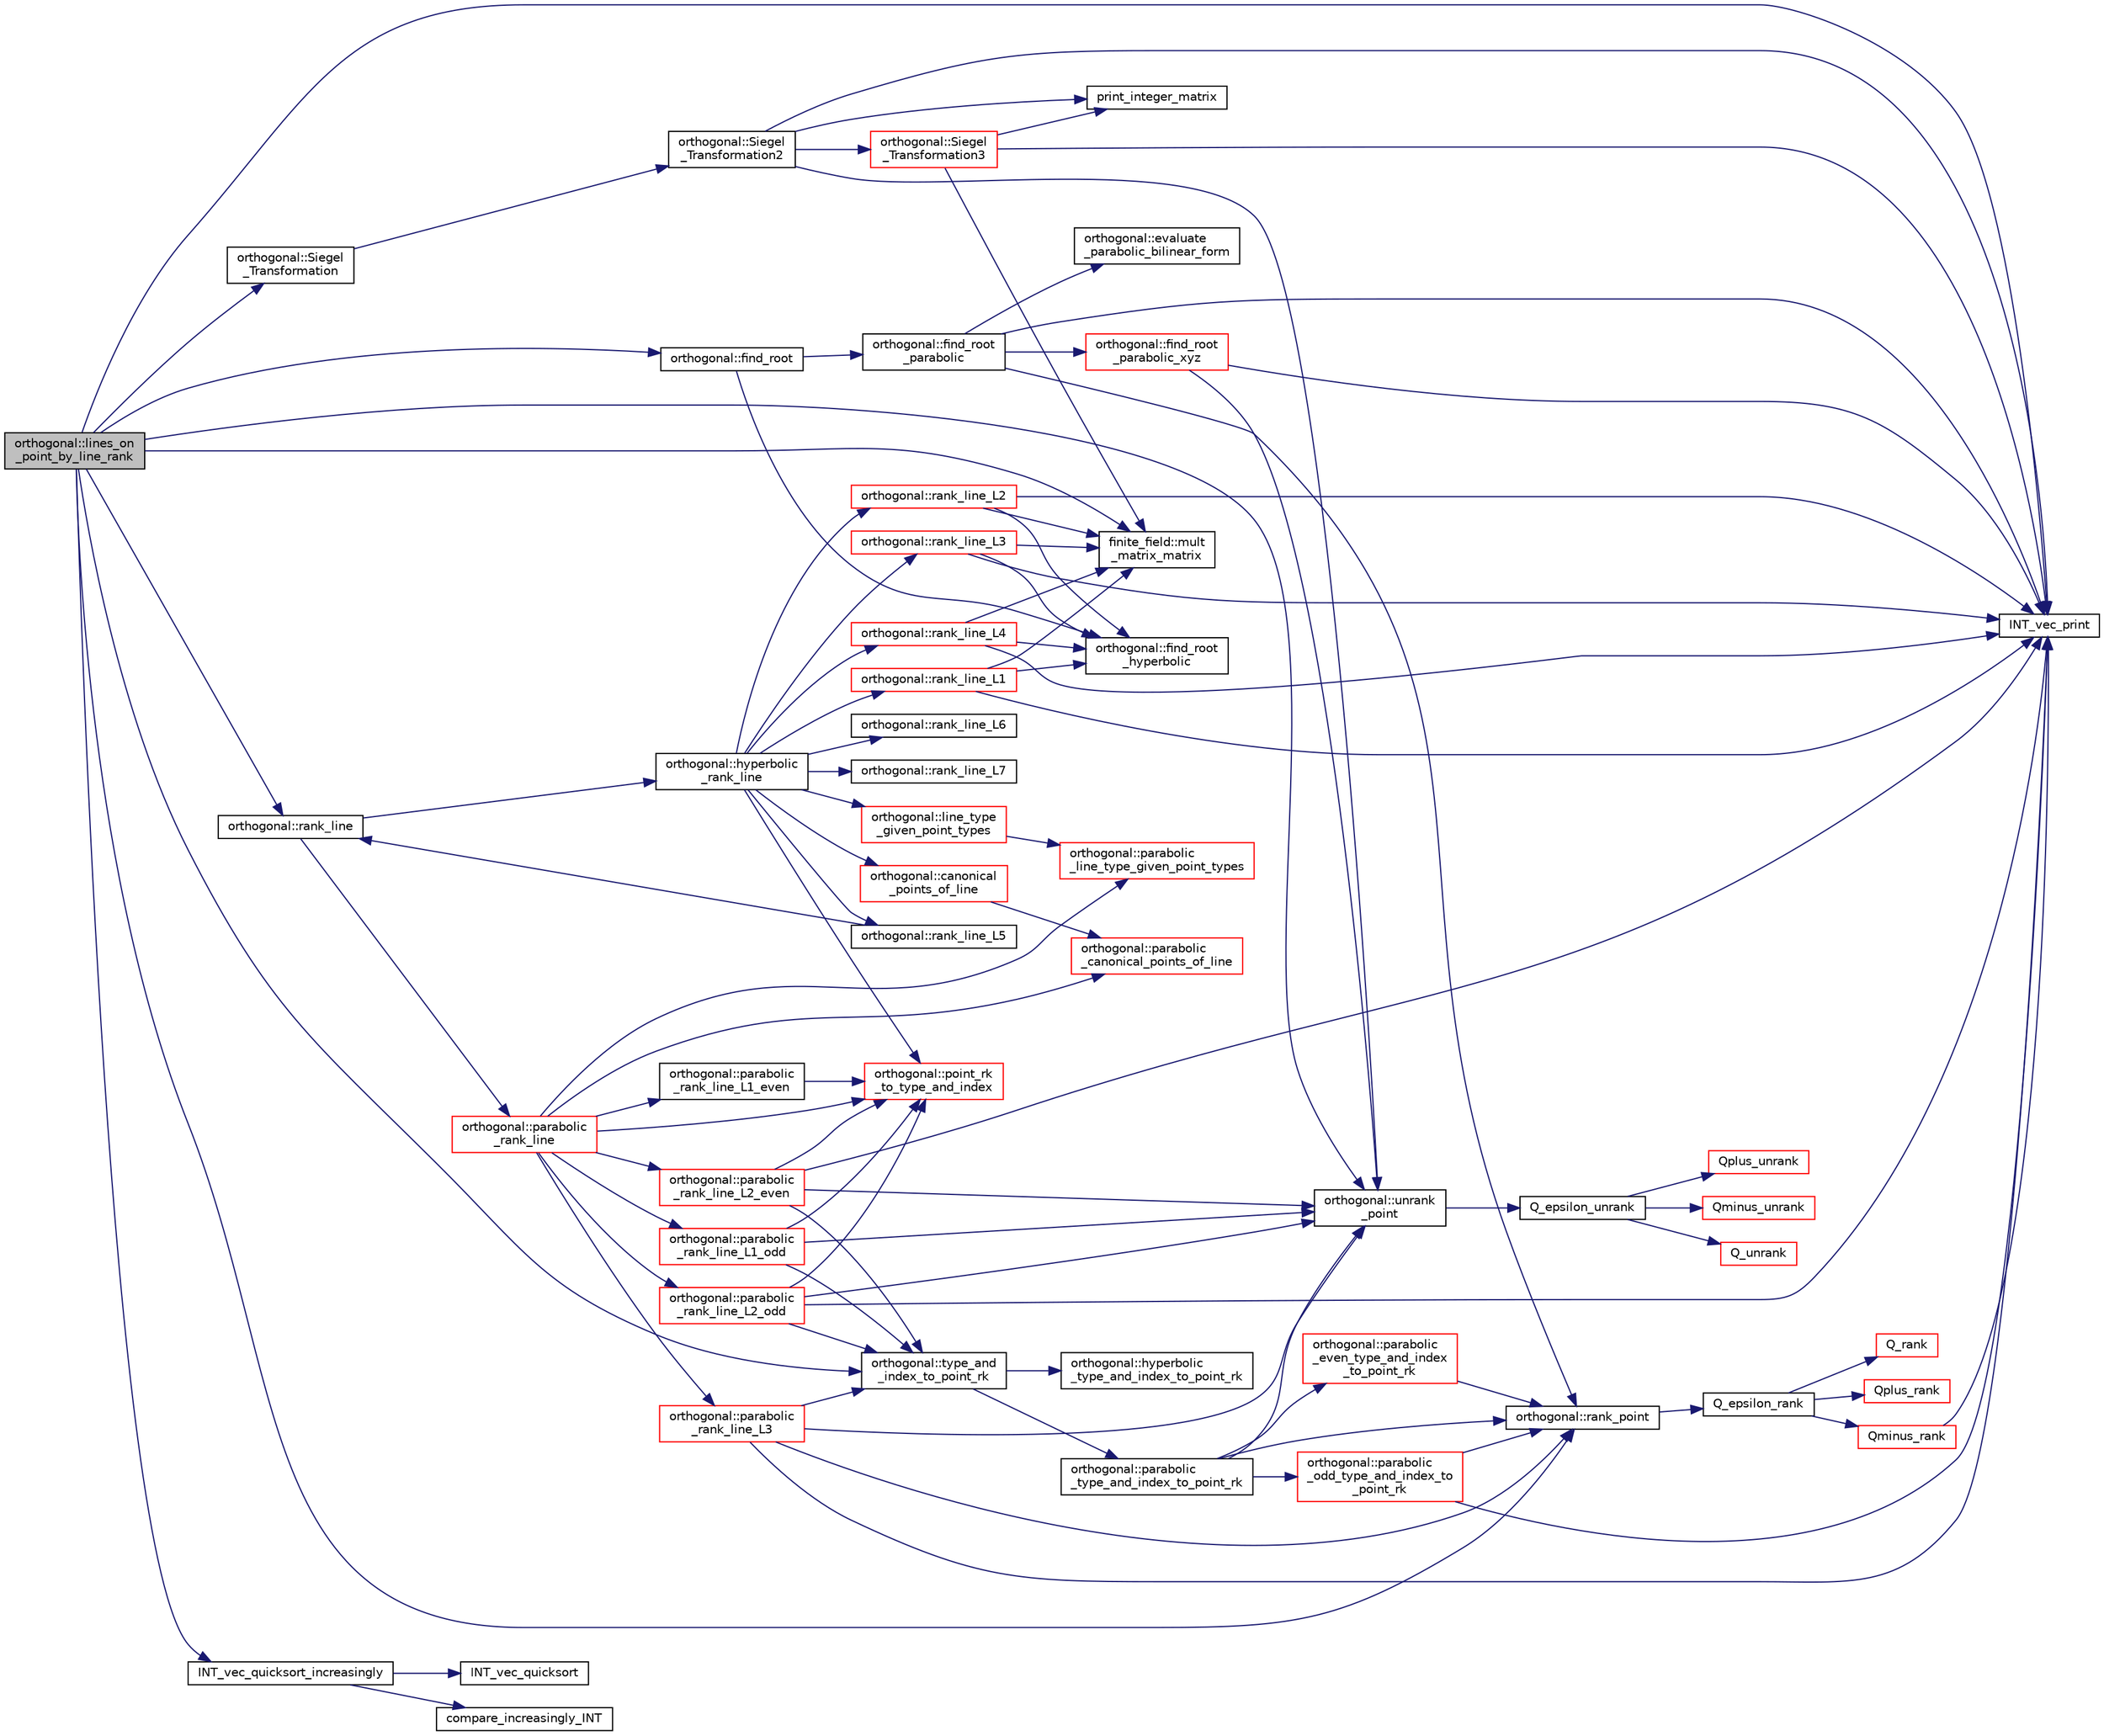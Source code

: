 digraph "orthogonal::lines_on_point_by_line_rank"
{
  edge [fontname="Helvetica",fontsize="10",labelfontname="Helvetica",labelfontsize="10"];
  node [fontname="Helvetica",fontsize="10",shape=record];
  rankdir="LR";
  Node11227 [label="orthogonal::lines_on\l_point_by_line_rank",height=0.2,width=0.4,color="black", fillcolor="grey75", style="filled", fontcolor="black"];
  Node11227 -> Node11228 [color="midnightblue",fontsize="10",style="solid",fontname="Helvetica"];
  Node11228 [label="orthogonal::type_and\l_index_to_point_rk",height=0.2,width=0.4,color="black", fillcolor="white", style="filled",URL="$d7/daa/classorthogonal.html#a319ef460cdfe3247d336c3fb482901eb"];
  Node11228 -> Node11229 [color="midnightblue",fontsize="10",style="solid",fontname="Helvetica"];
  Node11229 [label="orthogonal::hyperbolic\l_type_and_index_to_point_rk",height=0.2,width=0.4,color="black", fillcolor="white", style="filled",URL="$d7/daa/classorthogonal.html#af31cd843ff2e6eb4fe1ba9c49e62d1b8"];
  Node11228 -> Node11230 [color="midnightblue",fontsize="10",style="solid",fontname="Helvetica"];
  Node11230 [label="orthogonal::parabolic\l_type_and_index_to_point_rk",height=0.2,width=0.4,color="black", fillcolor="white", style="filled",URL="$d7/daa/classorthogonal.html#a67c316cf01b382762e6ac372f522d106"];
  Node11230 -> Node11231 [color="midnightblue",fontsize="10",style="solid",fontname="Helvetica"];
  Node11231 [label="orthogonal::unrank\l_point",height=0.2,width=0.4,color="black", fillcolor="white", style="filled",URL="$d7/daa/classorthogonal.html#ab655117100f7c66c19817b84ac5ac0a0"];
  Node11231 -> Node11232 [color="midnightblue",fontsize="10",style="solid",fontname="Helvetica"];
  Node11232 [label="Q_epsilon_unrank",height=0.2,width=0.4,color="black", fillcolor="white", style="filled",URL="$d4/d67/geometry_8h.html#af162c4d30d4a6528299e37551c353e7b"];
  Node11232 -> Node11233 [color="midnightblue",fontsize="10",style="solid",fontname="Helvetica"];
  Node11233 [label="Q_unrank",height=0.2,width=0.4,color="red", fillcolor="white", style="filled",URL="$db/da0/lib_2foundations_2geometry_2orthogonal__points_8_c.html#a6d02923d5b54ef796934e753e6f5b65b"];
  Node11232 -> Node11251 [color="midnightblue",fontsize="10",style="solid",fontname="Helvetica"];
  Node11251 [label="Qplus_unrank",height=0.2,width=0.4,color="red", fillcolor="white", style="filled",URL="$db/da0/lib_2foundations_2geometry_2orthogonal__points_8_c.html#ad50512edd586919700e033744b4a03c8"];
  Node11232 -> Node11252 [color="midnightblue",fontsize="10",style="solid",fontname="Helvetica"];
  Node11252 [label="Qminus_unrank",height=0.2,width=0.4,color="red", fillcolor="white", style="filled",URL="$db/da0/lib_2foundations_2geometry_2orthogonal__points_8_c.html#ac2dd18f435ab479095b836a483c12c7d"];
  Node11230 -> Node11253 [color="midnightblue",fontsize="10",style="solid",fontname="Helvetica"];
  Node11253 [label="orthogonal::rank_point",height=0.2,width=0.4,color="black", fillcolor="white", style="filled",URL="$d7/daa/classorthogonal.html#adb4f1528590a804b3c011a68c9ebf655"];
  Node11253 -> Node11254 [color="midnightblue",fontsize="10",style="solid",fontname="Helvetica"];
  Node11254 [label="Q_epsilon_rank",height=0.2,width=0.4,color="black", fillcolor="white", style="filled",URL="$d4/d67/geometry_8h.html#a0949e1151174e2988aa697cb31942e97"];
  Node11254 -> Node11255 [color="midnightblue",fontsize="10",style="solid",fontname="Helvetica"];
  Node11255 [label="Q_rank",height=0.2,width=0.4,color="red", fillcolor="white", style="filled",URL="$db/da0/lib_2foundations_2geometry_2orthogonal__points_8_c.html#ad2671f4db3224df1e22494b9d946375e"];
  Node11254 -> Node11271 [color="midnightblue",fontsize="10",style="solid",fontname="Helvetica"];
  Node11271 [label="Qplus_rank",height=0.2,width=0.4,color="red", fillcolor="white", style="filled",URL="$db/da0/lib_2foundations_2geometry_2orthogonal__points_8_c.html#aaa1be357d007a845ce2866169d63afb7"];
  Node11254 -> Node11272 [color="midnightblue",fontsize="10",style="solid",fontname="Helvetica"];
  Node11272 [label="Qminus_rank",height=0.2,width=0.4,color="red", fillcolor="white", style="filled",URL="$db/da0/lib_2foundations_2geometry_2orthogonal__points_8_c.html#aec3e3dad3c2c12fa081edab0af2cb91a"];
  Node11272 -> Node11261 [color="midnightblue",fontsize="10",style="solid",fontname="Helvetica"];
  Node11261 [label="INT_vec_print",height=0.2,width=0.4,color="black", fillcolor="white", style="filled",URL="$df/dbf/sajeeb_8_c.html#a79a5901af0b47dd0d694109543c027fe"];
  Node11230 -> Node11274 [color="midnightblue",fontsize="10",style="solid",fontname="Helvetica"];
  Node11274 [label="orthogonal::parabolic\l_even_type_and_index\l_to_point_rk",height=0.2,width=0.4,color="red", fillcolor="white", style="filled",URL="$d7/daa/classorthogonal.html#af43894039e8c5a8039f52b93dfa3ff77"];
  Node11274 -> Node11253 [color="midnightblue",fontsize="10",style="solid",fontname="Helvetica"];
  Node11230 -> Node11287 [color="midnightblue",fontsize="10",style="solid",fontname="Helvetica"];
  Node11287 [label="orthogonal::parabolic\l_odd_type_and_index_to\l_point_rk",height=0.2,width=0.4,color="red", fillcolor="white", style="filled",URL="$d7/daa/classorthogonal.html#aac70113614b52601e38b3ce8cbffbc9a"];
  Node11287 -> Node11261 [color="midnightblue",fontsize="10",style="solid",fontname="Helvetica"];
  Node11287 -> Node11253 [color="midnightblue",fontsize="10",style="solid",fontname="Helvetica"];
  Node11227 -> Node11231 [color="midnightblue",fontsize="10",style="solid",fontname="Helvetica"];
  Node11227 -> Node11291 [color="midnightblue",fontsize="10",style="solid",fontname="Helvetica"];
  Node11291 [label="orthogonal::find_root",height=0.2,width=0.4,color="black", fillcolor="white", style="filled",URL="$d7/daa/classorthogonal.html#a7cad6e763a1f49ab5e372a26f5cdf247"];
  Node11291 -> Node11292 [color="midnightblue",fontsize="10",style="solid",fontname="Helvetica"];
  Node11292 [label="orthogonal::find_root\l_hyperbolic",height=0.2,width=0.4,color="black", fillcolor="white", style="filled",URL="$d7/daa/classorthogonal.html#a4cb66d7aec283cd032a99cb9b2b9992d"];
  Node11291 -> Node11293 [color="midnightblue",fontsize="10",style="solid",fontname="Helvetica"];
  Node11293 [label="orthogonal::find_root\l_parabolic",height=0.2,width=0.4,color="black", fillcolor="white", style="filled",URL="$d7/daa/classorthogonal.html#a2e4453bb31692707f8a9e8b660b2e136"];
  Node11293 -> Node11294 [color="midnightblue",fontsize="10",style="solid",fontname="Helvetica"];
  Node11294 [label="orthogonal::find_root\l_parabolic_xyz",height=0.2,width=0.4,color="red", fillcolor="white", style="filled",URL="$d7/daa/classorthogonal.html#a17dba83065c664a7d174c4693e87493b"];
  Node11294 -> Node11231 [color="midnightblue",fontsize="10",style="solid",fontname="Helvetica"];
  Node11294 -> Node11261 [color="midnightblue",fontsize="10",style="solid",fontname="Helvetica"];
  Node11293 -> Node11261 [color="midnightblue",fontsize="10",style="solid",fontname="Helvetica"];
  Node11293 -> Node11295 [color="midnightblue",fontsize="10",style="solid",fontname="Helvetica"];
  Node11295 [label="orthogonal::evaluate\l_parabolic_bilinear_form",height=0.2,width=0.4,color="black", fillcolor="white", style="filled",URL="$d7/daa/classorthogonal.html#a8ee79da4c853cd384a0028cbebbbe0ee"];
  Node11293 -> Node11253 [color="midnightblue",fontsize="10",style="solid",fontname="Helvetica"];
  Node11227 -> Node11296 [color="midnightblue",fontsize="10",style="solid",fontname="Helvetica"];
  Node11296 [label="orthogonal::Siegel\l_Transformation",height=0.2,width=0.4,color="black", fillcolor="white", style="filled",URL="$d7/daa/classorthogonal.html#a27258e68c99323ac8de66fedbe565a3d"];
  Node11296 -> Node11297 [color="midnightblue",fontsize="10",style="solid",fontname="Helvetica"];
  Node11297 [label="orthogonal::Siegel\l_Transformation2",height=0.2,width=0.4,color="black", fillcolor="white", style="filled",URL="$d7/daa/classorthogonal.html#aaf1945ebd71495f1b362e5091d4b30ec"];
  Node11297 -> Node11231 [color="midnightblue",fontsize="10",style="solid",fontname="Helvetica"];
  Node11297 -> Node11261 [color="midnightblue",fontsize="10",style="solid",fontname="Helvetica"];
  Node11297 -> Node11298 [color="midnightblue",fontsize="10",style="solid",fontname="Helvetica"];
  Node11298 [label="orthogonal::Siegel\l_Transformation3",height=0.2,width=0.4,color="red", fillcolor="white", style="filled",URL="$d7/daa/classorthogonal.html#ac9129abf3f825e8c7d5591d1ba116ac7"];
  Node11298 -> Node11261 [color="midnightblue",fontsize="10",style="solid",fontname="Helvetica"];
  Node11298 -> Node11303 [color="midnightblue",fontsize="10",style="solid",fontname="Helvetica"];
  Node11303 [label="print_integer_matrix",height=0.2,width=0.4,color="black", fillcolor="white", style="filled",URL="$d5/db4/io__and__os_8h.html#ab4d187a9b89a64102b971201b789b653"];
  Node11298 -> Node11305 [color="midnightblue",fontsize="10",style="solid",fontname="Helvetica"];
  Node11305 [label="finite_field::mult\l_matrix_matrix",height=0.2,width=0.4,color="black", fillcolor="white", style="filled",URL="$df/d5a/classfinite__field.html#a5e28706b815838d0ec34de1fa74bc3c4"];
  Node11297 -> Node11303 [color="midnightblue",fontsize="10",style="solid",fontname="Helvetica"];
  Node11227 -> Node11305 [color="midnightblue",fontsize="10",style="solid",fontname="Helvetica"];
  Node11227 -> Node11253 [color="midnightblue",fontsize="10",style="solid",fontname="Helvetica"];
  Node11227 -> Node11319 [color="midnightblue",fontsize="10",style="solid",fontname="Helvetica"];
  Node11319 [label="orthogonal::rank_line",height=0.2,width=0.4,color="black", fillcolor="white", style="filled",URL="$d7/daa/classorthogonal.html#a5e1b5a3eb76840f425e71f25dabcd470"];
  Node11319 -> Node11320 [color="midnightblue",fontsize="10",style="solid",fontname="Helvetica"];
  Node11320 [label="orthogonal::hyperbolic\l_rank_line",height=0.2,width=0.4,color="black", fillcolor="white", style="filled",URL="$d7/daa/classorthogonal.html#a2810f9a6851f445b03fdbfe2a888e9f5"];
  Node11320 -> Node11321 [color="midnightblue",fontsize="10",style="solid",fontname="Helvetica"];
  Node11321 [label="orthogonal::point_rk\l_to_type_and_index",height=0.2,width=0.4,color="red", fillcolor="white", style="filled",URL="$d7/daa/classorthogonal.html#a5419c9c6b60c81e6e66f3606e7ad1815"];
  Node11320 -> Node11334 [color="midnightblue",fontsize="10",style="solid",fontname="Helvetica"];
  Node11334 [label="orthogonal::line_type\l_given_point_types",height=0.2,width=0.4,color="red", fillcolor="white", style="filled",URL="$d7/daa/classorthogonal.html#abffd6b3e0d545fbe7799a2e2c1038aba"];
  Node11334 -> Node11342 [color="midnightblue",fontsize="10",style="solid",fontname="Helvetica"];
  Node11342 [label="orthogonal::parabolic\l_line_type_given_point_types",height=0.2,width=0.4,color="red", fillcolor="white", style="filled",URL="$d7/daa/classorthogonal.html#af1894e9b4951ea3b58fafaec8e1314d4"];
  Node11320 -> Node11351 [color="midnightblue",fontsize="10",style="solid",fontname="Helvetica"];
  Node11351 [label="orthogonal::canonical\l_points_of_line",height=0.2,width=0.4,color="red", fillcolor="white", style="filled",URL="$d7/daa/classorthogonal.html#a561d7c5426dcdb221a961ab2f0d89ae4"];
  Node11351 -> Node11360 [color="midnightblue",fontsize="10",style="solid",fontname="Helvetica"];
  Node11360 [label="orthogonal::parabolic\l_canonical_points_of_line",height=0.2,width=0.4,color="red", fillcolor="white", style="filled",URL="$d7/daa/classorthogonal.html#a7f1b4034dcfc0c22f06242b179466594"];
  Node11320 -> Node11366 [color="midnightblue",fontsize="10",style="solid",fontname="Helvetica"];
  Node11366 [label="orthogonal::rank_line_L1",height=0.2,width=0.4,color="red", fillcolor="white", style="filled",URL="$d7/daa/classorthogonal.html#a2d89d504dee5256f035591c1cb64e129"];
  Node11366 -> Node11261 [color="midnightblue",fontsize="10",style="solid",fontname="Helvetica"];
  Node11366 -> Node11292 [color="midnightblue",fontsize="10",style="solid",fontname="Helvetica"];
  Node11366 -> Node11305 [color="midnightblue",fontsize="10",style="solid",fontname="Helvetica"];
  Node11320 -> Node11368 [color="midnightblue",fontsize="10",style="solid",fontname="Helvetica"];
  Node11368 [label="orthogonal::rank_line_L2",height=0.2,width=0.4,color="red", fillcolor="white", style="filled",URL="$d7/daa/classorthogonal.html#abd9adb280933c973c9288e2764f72256"];
  Node11368 -> Node11261 [color="midnightblue",fontsize="10",style="solid",fontname="Helvetica"];
  Node11368 -> Node11292 [color="midnightblue",fontsize="10",style="solid",fontname="Helvetica"];
  Node11368 -> Node11305 [color="midnightblue",fontsize="10",style="solid",fontname="Helvetica"];
  Node11320 -> Node11369 [color="midnightblue",fontsize="10",style="solid",fontname="Helvetica"];
  Node11369 [label="orthogonal::rank_line_L3",height=0.2,width=0.4,color="red", fillcolor="white", style="filled",URL="$d7/daa/classorthogonal.html#a45ebd133d98a13f8c10e1ff0310874a9"];
  Node11369 -> Node11261 [color="midnightblue",fontsize="10",style="solid",fontname="Helvetica"];
  Node11369 -> Node11292 [color="midnightblue",fontsize="10",style="solid",fontname="Helvetica"];
  Node11369 -> Node11305 [color="midnightblue",fontsize="10",style="solid",fontname="Helvetica"];
  Node11320 -> Node11370 [color="midnightblue",fontsize="10",style="solid",fontname="Helvetica"];
  Node11370 [label="orthogonal::rank_line_L4",height=0.2,width=0.4,color="red", fillcolor="white", style="filled",URL="$d7/daa/classorthogonal.html#a80dc34bc12588a8b6e70cf00cd9558a6"];
  Node11370 -> Node11261 [color="midnightblue",fontsize="10",style="solid",fontname="Helvetica"];
  Node11370 -> Node11292 [color="midnightblue",fontsize="10",style="solid",fontname="Helvetica"];
  Node11370 -> Node11305 [color="midnightblue",fontsize="10",style="solid",fontname="Helvetica"];
  Node11320 -> Node11371 [color="midnightblue",fontsize="10",style="solid",fontname="Helvetica"];
  Node11371 [label="orthogonal::rank_line_L5",height=0.2,width=0.4,color="black", fillcolor="white", style="filled",URL="$d7/daa/classorthogonal.html#a80bcc065004ef76b70cef437fff6f54c"];
  Node11371 -> Node11319 [color="midnightblue",fontsize="10",style="solid",fontname="Helvetica"];
  Node11320 -> Node11372 [color="midnightblue",fontsize="10",style="solid",fontname="Helvetica"];
  Node11372 [label="orthogonal::rank_line_L6",height=0.2,width=0.4,color="black", fillcolor="white", style="filled",URL="$d7/daa/classorthogonal.html#aa32bfc8e78ece724ecbc703e94288a14"];
  Node11320 -> Node11373 [color="midnightblue",fontsize="10",style="solid",fontname="Helvetica"];
  Node11373 [label="orthogonal::rank_line_L7",height=0.2,width=0.4,color="black", fillcolor="white", style="filled",URL="$d7/daa/classorthogonal.html#aea60e6f3746fe39f8d321bc51f67fa3e"];
  Node11319 -> Node11374 [color="midnightblue",fontsize="10",style="solid",fontname="Helvetica"];
  Node11374 [label="orthogonal::parabolic\l_rank_line",height=0.2,width=0.4,color="red", fillcolor="white", style="filled",URL="$d7/daa/classorthogonal.html#a7df334ceca90bc5b90c56354dbaf45c9"];
  Node11374 -> Node11321 [color="midnightblue",fontsize="10",style="solid",fontname="Helvetica"];
  Node11374 -> Node11342 [color="midnightblue",fontsize="10",style="solid",fontname="Helvetica"];
  Node11374 -> Node11360 [color="midnightblue",fontsize="10",style="solid",fontname="Helvetica"];
  Node11374 -> Node11375 [color="midnightblue",fontsize="10",style="solid",fontname="Helvetica"];
  Node11375 [label="orthogonal::parabolic\l_rank_line_L1_even",height=0.2,width=0.4,color="black", fillcolor="white", style="filled",URL="$d7/daa/classorthogonal.html#a7f055ba3f318499430444e583ed03ee3"];
  Node11375 -> Node11321 [color="midnightblue",fontsize="10",style="solid",fontname="Helvetica"];
  Node11374 -> Node11376 [color="midnightblue",fontsize="10",style="solid",fontname="Helvetica"];
  Node11376 [label="orthogonal::parabolic\l_rank_line_L1_odd",height=0.2,width=0.4,color="red", fillcolor="white", style="filled",URL="$d7/daa/classorthogonal.html#aab93abadf848b0a5d72b367f155cd7e4"];
  Node11376 -> Node11228 [color="midnightblue",fontsize="10",style="solid",fontname="Helvetica"];
  Node11376 -> Node11321 [color="midnightblue",fontsize="10",style="solid",fontname="Helvetica"];
  Node11376 -> Node11231 [color="midnightblue",fontsize="10",style="solid",fontname="Helvetica"];
  Node11374 -> Node11382 [color="midnightblue",fontsize="10",style="solid",fontname="Helvetica"];
  Node11382 [label="orthogonal::parabolic\l_rank_line_L2_even",height=0.2,width=0.4,color="red", fillcolor="white", style="filled",URL="$d7/daa/classorthogonal.html#ad884e741520104066da699b1133deeb0"];
  Node11382 -> Node11228 [color="midnightblue",fontsize="10",style="solid",fontname="Helvetica"];
  Node11382 -> Node11321 [color="midnightblue",fontsize="10",style="solid",fontname="Helvetica"];
  Node11382 -> Node11231 [color="midnightblue",fontsize="10",style="solid",fontname="Helvetica"];
  Node11382 -> Node11261 [color="midnightblue",fontsize="10",style="solid",fontname="Helvetica"];
  Node11374 -> Node11384 [color="midnightblue",fontsize="10",style="solid",fontname="Helvetica"];
  Node11384 [label="orthogonal::parabolic\l_rank_line_L2_odd",height=0.2,width=0.4,color="red", fillcolor="white", style="filled",URL="$d7/daa/classorthogonal.html#a87ddd814e99966b82e69a1041307074f"];
  Node11384 -> Node11228 [color="midnightblue",fontsize="10",style="solid",fontname="Helvetica"];
  Node11384 -> Node11321 [color="midnightblue",fontsize="10",style="solid",fontname="Helvetica"];
  Node11384 -> Node11231 [color="midnightblue",fontsize="10",style="solid",fontname="Helvetica"];
  Node11384 -> Node11261 [color="midnightblue",fontsize="10",style="solid",fontname="Helvetica"];
  Node11374 -> Node11386 [color="midnightblue",fontsize="10",style="solid",fontname="Helvetica"];
  Node11386 [label="orthogonal::parabolic\l_rank_line_L3",height=0.2,width=0.4,color="red", fillcolor="white", style="filled",URL="$d7/daa/classorthogonal.html#afea1a02e2b439b28127cfa2a782da8c9"];
  Node11386 -> Node11228 [color="midnightblue",fontsize="10",style="solid",fontname="Helvetica"];
  Node11386 -> Node11231 [color="midnightblue",fontsize="10",style="solid",fontname="Helvetica"];
  Node11386 -> Node11261 [color="midnightblue",fontsize="10",style="solid",fontname="Helvetica"];
  Node11386 -> Node11253 [color="midnightblue",fontsize="10",style="solid",fontname="Helvetica"];
  Node11227 -> Node11396 [color="midnightblue",fontsize="10",style="solid",fontname="Helvetica"];
  Node11396 [label="INT_vec_quicksort_increasingly",height=0.2,width=0.4,color="black", fillcolor="white", style="filled",URL="$d5/de2/foundations_2data__structures_2data__structures_8h.html#a31ccee746bc644f58816c67bc3a0e237"];
  Node11396 -> Node11397 [color="midnightblue",fontsize="10",style="solid",fontname="Helvetica"];
  Node11397 [label="INT_vec_quicksort",height=0.2,width=0.4,color="black", fillcolor="white", style="filled",URL="$d4/dd7/sorting_8_c.html#a06b413b423531ad098e9536031cc91ef"];
  Node11396 -> Node11398 [color="midnightblue",fontsize="10",style="solid",fontname="Helvetica"];
  Node11398 [label="compare_increasingly_INT",height=0.2,width=0.4,color="black", fillcolor="white", style="filled",URL="$d4/dd7/sorting_8_c.html#aa182150f114c64f81fcefcbc6d292790"];
  Node11227 -> Node11261 [color="midnightblue",fontsize="10",style="solid",fontname="Helvetica"];
}
